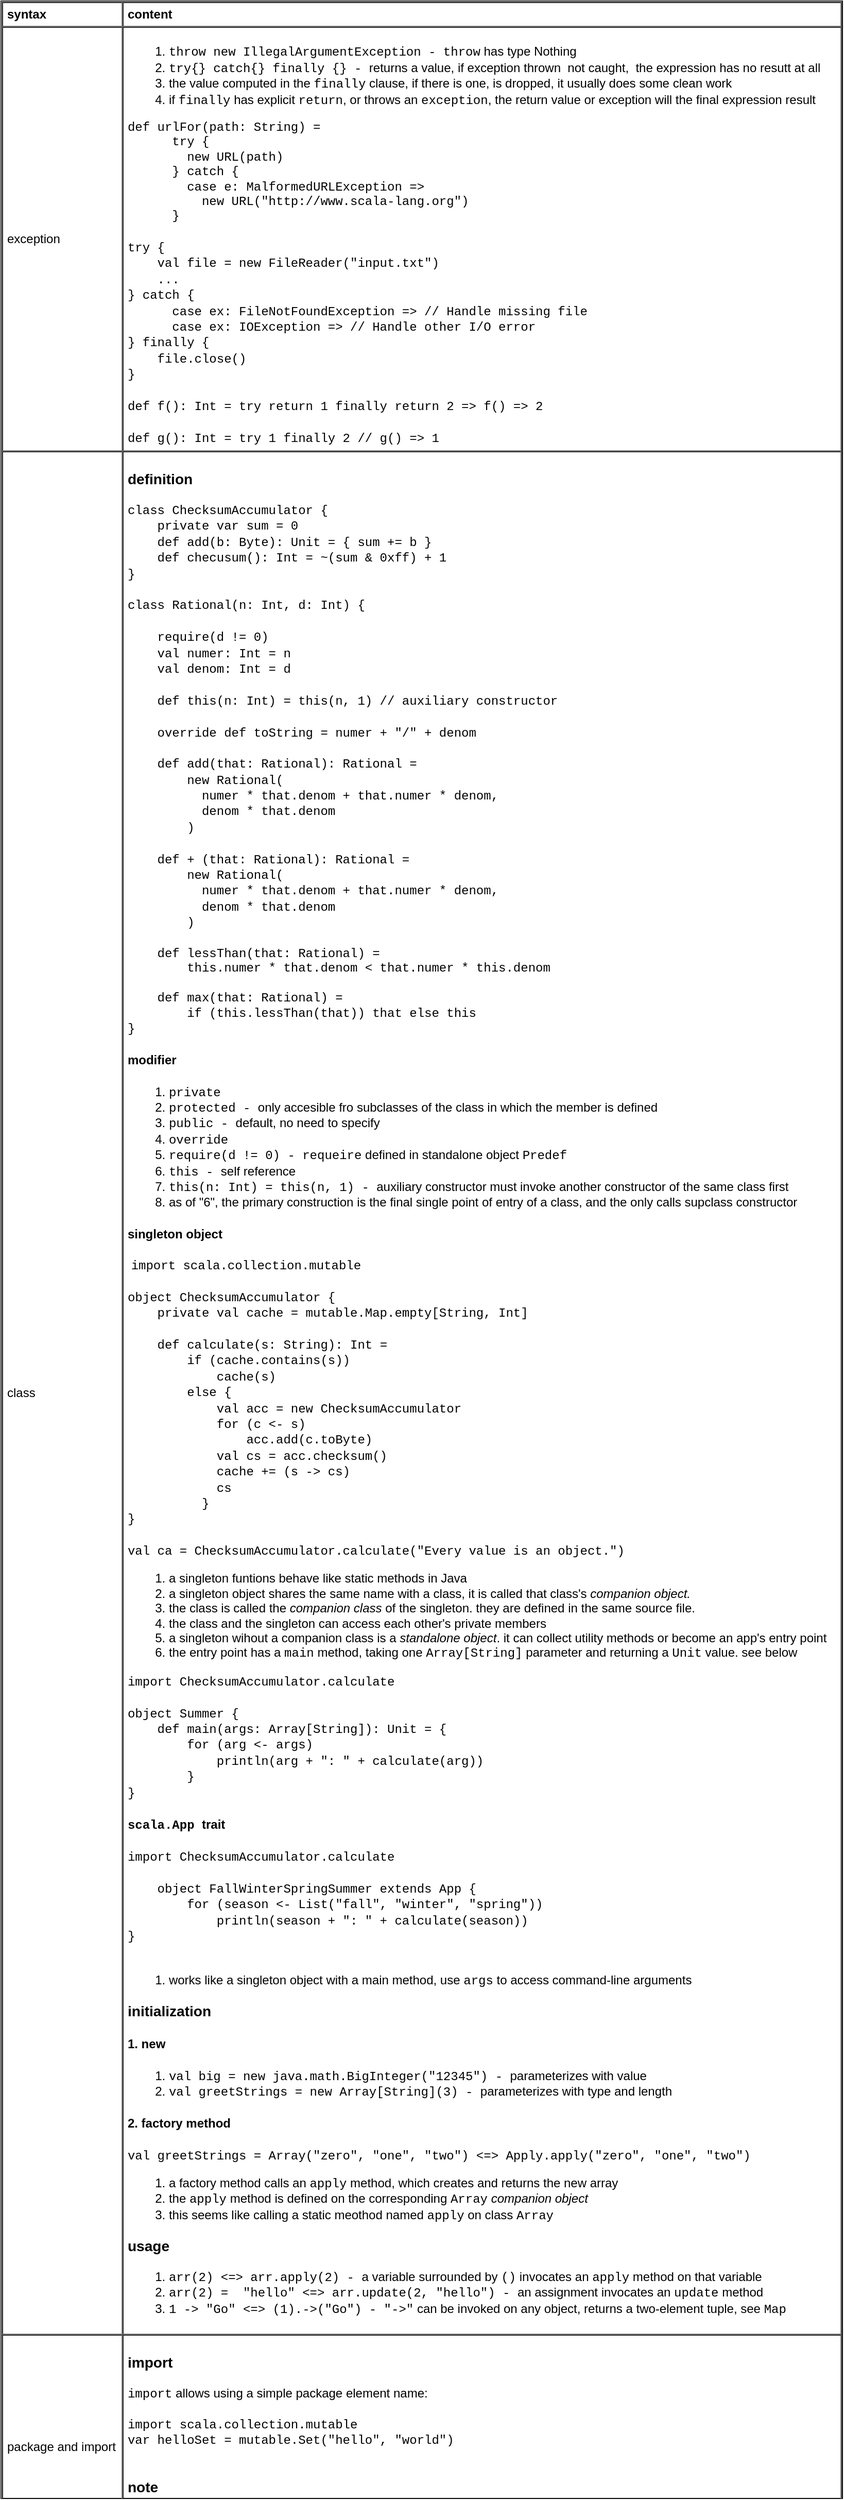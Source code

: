 <mxfile version="13.1.3" pages="2">
    <diagram id="VkuhRVuNWo4Isk1fSskC" name="syntax">
        <mxGraphModel dx="822" dy="480" grid="0" gridSize="10" guides="1" tooltips="1" connect="1" arrows="1" fold="1" page="1" pageScale="1" pageWidth="827" pageHeight="1169" math="0" shadow="0">
            <root>
                <mxCell id="qb4r55SKsurtdfBrbbfe-0"/>
                <mxCell id="qb4r55SKsurtdfBrbbfe-1" parent="qb4r55SKsurtdfBrbbfe-0"/>
                <mxCell id="HpB7mABzfCAcBU-wO4bE-0" value="&lt;table cellpadding=&quot;4&quot; cellspacing=&quot;0&quot; border=&quot;1&quot; style=&quot;font-size: 1em ; width: 100% ; height: 100%&quot;&gt;&lt;tbody&gt;&lt;tr&gt;&lt;th&gt;syntax&lt;/th&gt;&lt;th&gt;content&lt;/th&gt;&lt;/tr&gt;&lt;tr&gt;&lt;td&gt;exception&lt;/td&gt;&lt;td&gt;&lt;ol&gt;&lt;li&gt;&lt;font face=&quot;Courier New&quot;&gt;throw new&amp;nbsp;IllegalArgumentException - throw&lt;/font&gt; has type Nothing&lt;/li&gt;&lt;li&gt;&lt;font face=&quot;Courier New&quot;&gt;try{} catch{} finally {} - &lt;/font&gt;returns a value, if exception thrown&amp;nbsp; not caught,&amp;nbsp; the expression has no resutt at all&lt;/li&gt;&lt;li&gt;the value computed in the &lt;font face=&quot;Courier New&quot;&gt;finally&lt;/font&gt; clause, if there is one, is dropped, it usually does some clean work&lt;/li&gt;&lt;li&gt;if &lt;font face=&quot;Courier New&quot;&gt;finally&lt;/font&gt; has explicit &lt;font face=&quot;Courier New&quot;&gt;return&lt;/font&gt;, or throws an &lt;font face=&quot;Courier New&quot;&gt;exception&lt;/font&gt;, the return value or exception will the final expression result&lt;/li&gt;&lt;/ol&gt;&lt;div&gt;&lt;div&gt;&lt;font face=&quot;Courier New&quot;&gt;&lt;div&gt;def urlFor(path: String) =&lt;/div&gt;&lt;div&gt;&amp;nbsp; &amp;nbsp; &amp;nbsp; try {&lt;/div&gt;&lt;div&gt;&amp;nbsp; &amp;nbsp; &amp;nbsp; &amp;nbsp; new URL(path)&lt;/div&gt;&lt;div&gt;&amp;nbsp; &amp;nbsp; &amp;nbsp; } catch {&lt;/div&gt;&lt;div&gt;&amp;nbsp; &amp;nbsp; &amp;nbsp; &amp;nbsp; case e: MalformedURLException =&amp;gt;&lt;/div&gt;&lt;div&gt;&amp;nbsp; &amp;nbsp; &amp;nbsp; &amp;nbsp; &amp;nbsp; new URL(&quot;http://www.scala-lang.org&quot;)&lt;/div&gt;&lt;div&gt;&amp;nbsp; &amp;nbsp; &amp;nbsp; }&lt;/div&gt;&lt;/font&gt;&lt;/div&gt;&lt;div&gt;&lt;font face=&quot;Courier New&quot;&gt;&lt;br&gt;&lt;/font&gt;&lt;/div&gt;&lt;div&gt;&lt;font face=&quot;Courier New&quot;&gt;try {&lt;/font&gt;&lt;/div&gt;&lt;div&gt;&lt;font face=&quot;Courier New&quot;&gt;&amp;nbsp; &amp;nbsp; val file = new FileReader(&quot;input.txt&quot;)&lt;/font&gt;&lt;/div&gt;&lt;div&gt;&lt;font face=&quot;Courier New&quot;&gt;&amp;nbsp; &amp;nbsp; ...&lt;/font&gt;&lt;/div&gt;&lt;div&gt;&lt;span style=&quot;font-family: &amp;#34;courier new&amp;#34; ; font-size: 1em&quot;&gt;} catch {&lt;/span&gt;&lt;br&gt;&lt;/div&gt;&lt;div&gt;&lt;font face=&quot;Courier New&quot;&gt;&amp;nbsp; &amp;nbsp; &amp;nbsp; case ex: FileNotFoundException =&amp;gt; // Handle missing file&lt;/font&gt;&lt;/div&gt;&lt;div&gt;&lt;font face=&quot;Courier New&quot;&gt;&amp;nbsp; &amp;nbsp; &amp;nbsp; case ex: IOException =&amp;gt; // Handle other I/O error&lt;/font&gt;&lt;/div&gt;&lt;div&gt;&lt;font face=&quot;Courier New&quot;&gt;} finally {&lt;/font&gt;&lt;/div&gt;&lt;/div&gt;&lt;div&gt;&lt;font face=&quot;Courier New&quot;&gt;&amp;nbsp; &amp;nbsp; file.close()&lt;br&gt;&lt;/font&gt;&lt;/div&gt;&lt;div&gt;&lt;font face=&quot;Courier New&quot;&gt;}&lt;/font&gt;&lt;/div&gt;&lt;div&gt;&lt;font face=&quot;Courier New&quot;&gt;&lt;br&gt;&lt;/font&gt;&lt;/div&gt;&lt;div&gt;&lt;font face=&quot;Courier New&quot;&gt;def f(): Int = try return 1 finally return 2 =&amp;gt; f() =&amp;gt; 2&lt;br&gt;&lt;/font&gt;&lt;/div&gt;&lt;div&gt;&lt;font face=&quot;Courier New&quot;&gt;&lt;br&gt;&lt;/font&gt;&lt;/div&gt;&lt;div&gt;&lt;font face=&quot;Courier New&quot;&gt;def g(): Int = try 1 finally 2 // g() =&amp;gt; 1&lt;br&gt;&lt;/font&gt;&lt;/div&gt;&lt;/td&gt;&lt;/tr&gt;&lt;tr&gt;&lt;td&gt;class&lt;/td&gt;&lt;td&gt;&lt;h3&gt;definition&lt;/h3&gt;&lt;div&gt;&lt;font face=&quot;Courier New&quot;&gt;class ChecksumAccumulator {&lt;/font&gt;&lt;/div&gt;&lt;div&gt;&lt;font face=&quot;Courier New&quot;&gt;&amp;nbsp; &amp;nbsp; private var sum = 0&lt;/font&gt;&lt;/div&gt;&lt;div&gt;&lt;font face=&quot;Courier New&quot;&gt;&amp;nbsp; &amp;nbsp; def add(b: Byte): Unit = {&amp;nbsp;&lt;span style=&quot;font-size: 1em&quot;&gt;sum += b }&lt;/span&gt;&lt;/font&gt;&lt;/div&gt;&lt;div&gt;&lt;font face=&quot;Courier New&quot;&gt;&amp;nbsp; &amp;nbsp; def checusum(): Int =&lt;/font&gt;&lt;span style=&quot;font-family: &amp;#34;courier new&amp;#34; ; font-size: 1em&quot;&gt;&amp;nbsp;~(sum &amp;amp; 0xff) + 1&lt;/span&gt;&lt;/div&gt;&lt;div&gt;&lt;span style=&quot;font-family: &amp;#34;courier new&amp;#34; ; font-size: 1em&quot;&gt;}&lt;/span&gt;&lt;br&gt;&lt;/div&gt;&lt;div&gt;&lt;span style=&quot;font-family: &amp;#34;courier new&amp;#34; ; font-size: 1em&quot;&gt;&lt;br&gt;&lt;/span&gt;&lt;/div&gt;&lt;div&gt;&lt;div&gt;&lt;font face=&quot;courier new&quot;&gt;class Rational(n: Int, d: Int) {&lt;/font&gt;&lt;/div&gt;&lt;div&gt;&lt;font face=&quot;courier new&quot;&gt;&amp;nbsp;&amp;nbsp;&lt;/font&gt;&lt;/div&gt;&lt;div&gt;&lt;font face=&quot;courier new&quot;&gt;&amp;nbsp; &amp;nbsp; require(d != 0)&lt;/font&gt;&lt;/div&gt;&lt;div&gt;&lt;span style=&quot;font-family: &amp;#34;courier new&amp;#34; ; font-size: 1em&quot;&gt;&amp;nbsp; &amp;nbsp; val numer: Int = n&lt;/span&gt;&lt;br&gt;&lt;/div&gt;&lt;div&gt;&lt;font face=&quot;courier new&quot;&gt;&amp;nbsp; &amp;nbsp; val denom: Int = d&lt;/font&gt;&lt;/div&gt;&lt;div&gt;&lt;font face=&quot;courier new&quot;&gt;&amp;nbsp;&amp;nbsp;&lt;/font&gt;&lt;/div&gt;&lt;div&gt;&lt;font face=&quot;courier new&quot;&gt;&amp;nbsp; &amp;nbsp; def this(n: Int) = this(n, 1) // auxiliary constructor&lt;/font&gt;&lt;/div&gt;&lt;div&gt;&lt;font face=&quot;courier new&quot;&gt;&amp;nbsp; &amp;nbsp;&amp;nbsp;&lt;/font&gt;&lt;/div&gt;&lt;div&gt;&lt;span style=&quot;font-family: &amp;#34;courier new&amp;#34; ; font-size: 1em&quot;&gt;&amp;nbsp; &amp;nbsp; override def toString = numer + &quot;/&quot; + denom&lt;/span&gt;&lt;/div&gt;&lt;div&gt;&lt;font face=&quot;courier new&quot;&gt;&amp;nbsp;&amp;nbsp;&lt;/font&gt;&lt;/div&gt;&lt;div&gt;&lt;font face=&quot;courier new&quot;&gt;&amp;nbsp; &amp;nbsp; def add(that: Rational): Rational =&lt;/font&gt;&lt;/div&gt;&lt;div&gt;&lt;font face=&quot;courier new&quot;&gt;&amp;nbsp; &amp;nbsp; &amp;nbsp; &amp;nbsp; new Rational(&lt;/font&gt;&lt;/div&gt;&lt;div&gt;&lt;font face=&quot;courier new&quot;&gt;&amp;nbsp; &amp;nbsp; &amp;nbsp; &amp;nbsp; &amp;nbsp; numer * that.denom + that.numer * denom,&lt;/font&gt;&lt;/div&gt;&lt;div&gt;&lt;font face=&quot;courier new&quot;&gt;&amp;nbsp; &amp;nbsp; &amp;nbsp; &amp;nbsp; &amp;nbsp; denom * that.denom&lt;/font&gt;&lt;/div&gt;&lt;div&gt;&lt;font face=&quot;courier new&quot;&gt;&amp;nbsp; &amp;nbsp; &amp;nbsp; &amp;nbsp; )&lt;/font&gt;&lt;/div&gt;&lt;div&gt;&lt;font face=&quot;courier new&quot;&gt;&lt;br&gt;&lt;/font&gt;&lt;/div&gt;&lt;div&gt;&lt;font face=&quot;courier new&quot;&gt;&amp;nbsp; &amp;nbsp; def + (that: Rational): Rational =&lt;/font&gt;&lt;/div&gt;&lt;div&gt;&lt;font face=&quot;courier new&quot;&gt;&amp;nbsp; &amp;nbsp; &amp;nbsp; &amp;nbsp; new Rational(&lt;/font&gt;&lt;/div&gt;&lt;div&gt;&lt;font face=&quot;courier new&quot;&gt;&amp;nbsp; &amp;nbsp; &amp;nbsp; &amp;nbsp; &amp;nbsp; numer * that.denom + that.numer * denom,&lt;/font&gt;&lt;/div&gt;&lt;div&gt;&lt;font face=&quot;courier new&quot;&gt;&amp;nbsp; &amp;nbsp; &amp;nbsp; &amp;nbsp; &amp;nbsp; denom * that.denom&lt;/font&gt;&lt;/div&gt;&lt;div&gt;&lt;font face=&quot;courier new&quot;&gt;&amp;nbsp; &amp;nbsp; &amp;nbsp; &amp;nbsp; )&lt;/font&gt;&lt;/div&gt;&lt;div&gt;&lt;font face=&quot;courier new&quot;&gt;&lt;br&gt;&lt;/font&gt;&lt;/div&gt;&lt;div&gt;&lt;font face=&quot;courier new&quot;&gt;&lt;div&gt;&amp;nbsp; &amp;nbsp; def lessThan(that: Rational) =&amp;nbsp;&lt;/div&gt;&lt;div&gt;&amp;nbsp; &amp;nbsp; &amp;nbsp; &amp;nbsp; this.numer * that.denom &amp;lt; that.numer * this.denom&lt;/div&gt;&lt;div&gt;&lt;br&gt;&lt;/div&gt;&lt;/font&gt;&lt;/div&gt;&lt;div&gt;&lt;font face=&quot;courier new&quot;&gt;&lt;div&gt;&amp;nbsp; &amp;nbsp; def max(that: Rational) =&amp;nbsp;&lt;/div&gt;&lt;div&gt;&amp;nbsp; &amp;nbsp; &amp;nbsp; &amp;nbsp; if (this.lessThan(that)) that else this&lt;/div&gt;&lt;/font&gt;&lt;/div&gt;&lt;div&gt;&lt;font face=&quot;courier new&quot;&gt;}&lt;/font&gt;&lt;/div&gt;&lt;/div&gt;&lt;h4&gt;modifier&lt;/h4&gt;&lt;div&gt;&lt;ol&gt;&lt;li&gt;&lt;font face=&quot;Courier New&quot;&gt;private&lt;/font&gt;&lt;/li&gt;&lt;li&gt;&lt;font face=&quot;Courier New&quot;&gt;protected - &lt;/font&gt;only accesible fro subclasses of the class in which the member is defined&lt;/li&gt;&lt;li&gt;&lt;font face=&quot;Courier New&quot;&gt;public - &lt;/font&gt;default, no need to specify&lt;/li&gt;&lt;li&gt;&lt;font face=&quot;Courier New&quot;&gt;override&lt;/font&gt;&lt;/li&gt;&lt;li&gt;&lt;font face=&quot;Courier New&quot;&gt;require(d != 0) - requeire&lt;/font&gt; defined in standalone object &lt;font face=&quot;Courier New&quot;&gt;Predef&lt;/font&gt;&lt;/li&gt;&lt;li&gt;&lt;font face=&quot;Courier New&quot;&gt;this - &lt;/font&gt;self reference&lt;/li&gt;&lt;li&gt;&lt;font face=&quot;Courier New&quot;&gt;this(n: Int) = this(n, 1) - &lt;/font&gt;auxiliary constructor must invoke another constructor of the same class first&lt;/li&gt;&lt;li&gt;as of &quot;6&quot;, the primary construction is the final single point of entry of a class, and the only calls supclass constructor&lt;/li&gt;&lt;/ol&gt;&lt;h4&gt;singleton object&lt;/h4&gt;&lt;/div&gt;&lt;div&gt;&lt;div&gt;&lt;div&gt;&amp;nbsp;&lt;font face=&quot;Courier New&quot;&gt;import scala.collection.mutable&lt;/font&gt;&lt;/div&gt;&lt;div&gt;&lt;font face=&quot;Courier New&quot;&gt;&amp;nbsp;&amp;nbsp;&lt;/font&gt;&lt;/div&gt;&lt;div&gt;&lt;font face=&quot;Courier New&quot;&gt;object ChecksumAccumulator {&lt;/font&gt;&lt;/div&gt;&lt;div&gt;&lt;span style=&quot;font-family: &amp;#34;courier new&amp;#34; ; font-size: 1em&quot;&gt;&amp;nbsp; &amp;nbsp; private val cache = mutable.Map.empty[String, Int]&lt;/span&gt;&lt;/div&gt;&lt;div&gt;&lt;span style=&quot;font-family: &amp;#34;courier new&amp;#34; ; font-size: 1em&quot;&gt;&lt;br&gt;&lt;/span&gt;&lt;/div&gt;&lt;div&gt;&lt;font face=&quot;Courier New&quot;&gt;&amp;nbsp; &amp;nbsp;&amp;nbsp;&lt;/font&gt;&lt;span style=&quot;font-family: &amp;#34;courier new&amp;#34; ; font-size: 1em&quot;&gt;def calculate(s: String): Int =&amp;nbsp;&lt;/span&gt;&lt;/div&gt;&lt;div&gt;&lt;font face=&quot;Courier New&quot;&gt;&amp;nbsp; &amp;nbsp; &amp;nbsp; &amp;nbsp; if (cache.contains(s))&lt;/font&gt;&lt;/div&gt;&lt;div&gt;&lt;font face=&quot;Courier New&quot;&gt;&amp;nbsp; &amp;nbsp; &amp;nbsp; &amp;nbsp; &amp;nbsp; &amp;nbsp; cache(s)&lt;/font&gt;&lt;/div&gt;&lt;div&gt;&lt;font face=&quot;Courier New&quot;&gt;&amp;nbsp; &amp;nbsp; &amp;nbsp; &amp;nbsp; else {&lt;/font&gt;&lt;/div&gt;&lt;div&gt;&lt;font face=&quot;Courier New&quot;&gt;&amp;nbsp; &amp;nbsp; &amp;nbsp; &amp;nbsp; &amp;nbsp; &amp;nbsp; val acc = new ChecksumAccumulator&lt;/font&gt;&lt;/div&gt;&lt;div&gt;&lt;font face=&quot;Courier New&quot;&gt;&amp;nbsp; &amp;nbsp; &amp;nbsp; &amp;nbsp; &amp;nbsp; &amp;nbsp; for (c &amp;lt;- s)&lt;/font&gt;&lt;/div&gt;&lt;div&gt;&lt;font face=&quot;Courier New&quot;&gt;&amp;nbsp; &amp;nbsp; &amp;nbsp; &amp;nbsp; &amp;nbsp; &amp;nbsp; &amp;nbsp; &amp;nbsp; acc.add(c.toByte)&lt;/font&gt;&lt;/div&gt;&lt;div&gt;&lt;font face=&quot;Courier New&quot;&gt;&amp;nbsp; &amp;nbsp; &amp;nbsp; &amp;nbsp; &amp;nbsp; &amp;nbsp; val cs = acc.checksum()&lt;/font&gt;&lt;/div&gt;&lt;div&gt;&lt;font face=&quot;Courier New&quot;&gt;&amp;nbsp; &amp;nbsp; &amp;nbsp; &amp;nbsp; &amp;nbsp; &amp;nbsp; cache += (s -&amp;gt; cs)&lt;/font&gt;&lt;/div&gt;&lt;div&gt;&lt;font face=&quot;Courier New&quot;&gt;&amp;nbsp; &amp;nbsp; &amp;nbsp; &amp;nbsp; &amp;nbsp; &amp;nbsp; cs&lt;/font&gt;&lt;/div&gt;&lt;div&gt;&lt;font face=&quot;Courier New&quot;&gt;&amp;nbsp; &amp;nbsp; &amp;nbsp; &amp;nbsp; &amp;nbsp; }&lt;/font&gt;&lt;/div&gt;&lt;div&gt;&lt;font face=&quot;Courier New&quot;&gt;}&lt;/font&gt;&lt;/div&gt;&lt;/div&gt;&lt;div&gt;&lt;font face=&quot;Courier New&quot;&gt;&lt;br&gt;&lt;/font&gt;&lt;/div&gt;&lt;div&gt;&lt;font face=&quot;Courier New&quot;&gt;val ca =&amp;nbsp;&lt;/font&gt;&lt;span&gt;&lt;font face=&quot;Courier New&quot;&gt;ChecksumAccumulator.calculate(&quot;Every value is an object.&quot;)&lt;/font&gt;&lt;/span&gt;&lt;/div&gt;&lt;ol&gt;&lt;li&gt;a singleton funtions behave like static methods in Java&lt;/li&gt;&lt;li&gt;a singleton object shares the same name with a class, it is called that class's &lt;i&gt;companion object.&amp;nbsp;&lt;/i&gt;&lt;/li&gt;&lt;li&gt;the class is called the &lt;i style=&quot;font-size: 1em&quot;&gt;companion class&lt;/i&gt;&lt;span style=&quot;font-size: 1em&quot;&gt; of the singleton. they are defined&lt;/span&gt;&amp;nbsp;in the same source file.&lt;/li&gt;&lt;li&gt;&lt;span style=&quot;font-size: 1em&quot;&gt;the class and the singleton can&amp;nbsp;&lt;/span&gt;access each other's private members&lt;/li&gt;&lt;li&gt;a singleton wihout a companion class is a &lt;i&gt;standalone object&lt;/i&gt;. it can&lt;i&gt;&amp;nbsp;&lt;/i&gt;collect utility methods or become an app's entry point&lt;/li&gt;&lt;li&gt;the entry point has a &lt;font face=&quot;Courier New&quot;&gt;main&lt;/font&gt; method, taking one &lt;font face=&quot;Courier New&quot;&gt;Array[String]&lt;/font&gt; parameter and returning a &lt;font face=&quot;Courier New&quot;&gt;Unit&lt;/font&gt; value. see below&lt;/li&gt;&lt;/ol&gt;&lt;div&gt;&lt;div&gt;&lt;font face=&quot;Courier New&quot;&gt;import ChecksumAccumulator.calculate&lt;/font&gt;&lt;/div&gt;&lt;div&gt;&lt;font face=&quot;Courier New&quot;&gt;&amp;nbsp;&amp;nbsp;&lt;/font&gt;&lt;/div&gt;&lt;div&gt;&lt;font face=&quot;Courier New&quot;&gt;object Summer {&lt;/font&gt;&lt;/div&gt;&lt;div&gt;&lt;font face=&quot;Courier New&quot;&gt;&amp;nbsp; &amp;nbsp; def main(args: Array[String]): Unit = {&lt;/font&gt;&lt;/div&gt;&lt;div&gt;&lt;font face=&quot;Courier New&quot;&gt;&amp;nbsp; &amp;nbsp; &amp;nbsp; &amp;nbsp; for (arg &amp;lt;- args)&lt;/font&gt;&lt;/div&gt;&lt;div&gt;&lt;font face=&quot;Courier New&quot;&gt;&amp;nbsp; &amp;nbsp; &amp;nbsp; &amp;nbsp; &amp;nbsp; &amp;nbsp; println(arg + &quot;: &quot; + calculate(arg))&lt;/font&gt;&lt;/div&gt;&lt;div&gt;&lt;font face=&quot;Courier New&quot;&gt;&amp;nbsp; &amp;nbsp; &amp;nbsp; &amp;nbsp; }&lt;/font&gt;&lt;/div&gt;&lt;div&gt;&lt;font face=&quot;Courier New&quot;&gt;}&lt;/font&gt;&lt;/div&gt;&lt;/div&gt;&lt;/div&gt;&lt;h4&gt;&lt;font face=&quot;Courier New&quot;&gt;scala.App &lt;/font&gt;trait&lt;/h4&gt;&lt;div&gt;&lt;div&gt;&lt;font face=&quot;Courier New&quot;&gt;import ChecksumAccumulator.calculate&lt;/font&gt;&lt;/div&gt;&lt;div&gt;&lt;font face=&quot;Courier New&quot;&gt;&amp;nbsp;&amp;nbsp;&lt;/font&gt;&lt;/div&gt;&lt;div&gt;&lt;font face=&quot;Courier New&quot;&gt;&amp;nbsp; &amp;nbsp; object FallWinterSpringSummer extends App {&lt;/font&gt;&lt;/div&gt;&lt;div&gt;&lt;span style=&quot;font-family: &amp;#34;courier new&amp;#34; ; font-size: 1em&quot;&gt;&amp;nbsp; &amp;nbsp; &amp;nbsp; &amp;nbsp; for (season &amp;lt;- List(&quot;fall&quot;, &quot;winter&quot;, &quot;spring&quot;))&lt;/span&gt;&lt;br&gt;&lt;/div&gt;&lt;div&gt;&lt;font face=&quot;Courier New&quot;&gt;&amp;nbsp; &amp;nbsp; &amp;nbsp; &amp;nbsp; &amp;nbsp; &amp;nbsp; println(season + &quot;: &quot; + calculate(season))&lt;/font&gt;&lt;/div&gt;&lt;div&gt;&lt;font face=&quot;Courier New&quot;&gt;}&lt;/font&gt;&lt;/div&gt;&lt;/div&gt;&lt;div&gt;&lt;font face=&quot;Courier New&quot;&gt;&lt;br&gt;&lt;/font&gt;&lt;/div&gt;&lt;div&gt;&lt;ol&gt;&lt;li&gt;works like a singleton object with a main method, use &lt;font face=&quot;Courier New&quot;&gt;args&lt;/font&gt; to access command-line arguments&lt;/li&gt;&lt;/ol&gt;&lt;/div&gt;&lt;h3&gt;initialization&lt;/h3&gt;&lt;h4&gt;1. new&lt;/h4&gt;&lt;div&gt;&lt;ol&gt;&lt;li&gt;&lt;font face=&quot;Courier New&quot;&gt;val big = new java.math.BigInteger(&quot;12345&quot;) - &lt;/font&gt;parameterizes with value&lt;/li&gt;&lt;li&gt;&lt;font face=&quot;Courier New&quot;&gt;val greetStrings = new Array[String](3) -&amp;nbsp;&lt;/font&gt;parameterizes&amp;nbsp;with type and length&lt;/li&gt;&lt;/ol&gt;&lt;h4&gt;2. factory method&lt;/h4&gt;&lt;div&gt;&lt;font face=&quot;Courier New&quot;&gt;val greetStrings = Array(&quot;zero&quot;, &quot;one&quot;, &quot;two&quot;) &amp;lt;=&amp;gt; Apply.apply(&quot;zero&quot;, &quot;one&quot;, &quot;two&quot;)&lt;/font&gt;&lt;/div&gt;&lt;div&gt;&lt;ol&gt;&lt;li&gt;a factory method calls an &lt;font face=&quot;Courier New&quot;&gt;apply&lt;/font&gt; method, which creates and returns the new array&lt;/li&gt;&lt;li&gt;the &lt;font face=&quot;Courier New&quot;&gt;apply&lt;/font&gt; method is defined on the corresponding &lt;font face=&quot;Courier New&quot;&gt;Array&lt;/font&gt; &lt;i&gt;companion object&lt;/i&gt;&lt;/li&gt;&lt;li&gt;this seems like calling a static meothod named &lt;font face=&quot;Courier New&quot;&gt;apply&lt;/font&gt; on class &lt;font face=&quot;Courier New&quot;&gt;Array&lt;/font&gt;&lt;/li&gt;&lt;/ol&gt;&lt;/div&gt;&lt;div&gt;&lt;h3&gt;usage&lt;/h3&gt;&lt;div&gt;&lt;ol&gt;&lt;li&gt;&lt;font face=&quot;Courier New&quot; style=&quot;font-size: 1em&quot;&gt;arr(2) &amp;lt;=&amp;gt; arr.apply(2) - &lt;/font&gt;&lt;span style=&quot;font-size: 1em&quot;&gt;a variable surrounded by &lt;/span&gt;&lt;font face=&quot;Courier New&quot; style=&quot;font-size: 1em&quot;&gt;()&lt;/font&gt;&lt;span style=&quot;font-size: 1em&quot;&gt; invocates an &lt;/span&gt;&lt;font face=&quot;Courier New&quot; style=&quot;font-size: 1em&quot;&gt;apply&lt;/font&gt;&lt;span style=&quot;font-size: 1em&quot;&gt; method on&amp;nbsp;that variable&lt;/span&gt;&lt;br&gt;&lt;/li&gt;&lt;li&gt;&lt;font face=&quot;Courier New&quot;&gt;arr(2) =&amp;nbsp; &quot;hello&quot; &amp;lt;=&amp;gt; arr.update(2, &quot;hello&quot;) -&amp;nbsp;&lt;/font&gt;an assignment invocates an &lt;font face=&quot;Courier New&quot;&gt;update&lt;/font&gt; method&lt;/li&gt;&lt;li&gt;&lt;font face=&quot;Courier New&quot;&gt;1 -&amp;gt; &quot;Go&quot; &amp;lt;=&amp;gt; (1).-&amp;gt;(&quot;Go&quot;) - &quot;-&amp;gt;&quot;&lt;/font&gt; can be invoked on any object, returns a two-element tuple, see &lt;font face=&quot;Courier New&quot;&gt;Map&lt;/font&gt;&lt;/li&gt;&lt;/ol&gt;&lt;/div&gt;&lt;/div&gt;&lt;/div&gt;&lt;/td&gt;&lt;/tr&gt;&lt;tr&gt;&lt;td&gt;package and import&lt;/td&gt;&lt;td&gt;&lt;h3&gt;import&lt;/h3&gt;&lt;div&gt;&lt;font face=&quot;Courier New&quot;&gt;import&lt;/font&gt; allows using a simple package element name:&lt;/div&gt;&lt;div&gt;&lt;br&gt;&lt;/div&gt;&lt;div&gt;&lt;font face=&quot;Courier New&quot;&gt;import scala.collection.mutable&lt;/font&gt;&lt;/div&gt;&lt;div&gt;&lt;font face=&quot;Courier New&quot;&gt;var helloSet = mutable.Set(&quot;hello&quot;, &quot;world&quot;)&lt;/font&gt;&lt;/div&gt;&lt;div&gt;&lt;font face=&quot;Courier New&quot;&gt;&lt;br&gt;&lt;/font&gt;&lt;/div&gt;&lt;h3&gt;note&lt;/h3&gt;&lt;div&gt;&lt;ol&gt;&lt;li&gt;&lt;span style=&quot;font-size: 1em&quot;&gt;scala implicitly imports packages&amp;nbsp;&lt;/span&gt;&lt;font face=&quot;Courier New&quot; style=&quot;font-size: 1em&quot;&gt;java.lang&lt;/font&gt;&lt;span style=&quot;font-size: 1em&quot;&gt;,&amp;nbsp;&lt;/span&gt;&lt;font face=&quot;Courier New&quot; style=&quot;font-size: 1em&quot;&gt;scala &lt;/font&gt;&lt;span style=&quot;font-size: 1em&quot;&gt;and the members a singleton object named &lt;/span&gt;&lt;font face=&quot;Courier New&quot; style=&quot;font-size: 1em&quot;&gt;Predef&lt;/font&gt;&lt;span style=&quot;font-size: 1em&quot;&gt; in &lt;/span&gt;&lt;font face=&quot;Courier New&quot; style=&quot;font-size: 1em&quot;&gt;scala&lt;/font&gt;&lt;br&gt;&lt;/li&gt;&lt;li&gt;&lt;font face=&quot;Courier New&quot;&gt;println&lt;/font&gt; invokes &lt;font face=&quot;Courier New&quot;&gt;Predef.println&lt;/font&gt;, which invokes &lt;font face=&quot;Courier New&quot;&gt;Console.println&lt;/font&gt;, &lt;font face=&quot;Courier New&quot;&gt;assert&lt;/font&gt; invokes &lt;font face=&quot;Courier New&quot;&gt;Predef.assert&lt;/font&gt;&lt;/li&gt;&lt;/ol&gt;&lt;/div&gt;&lt;/td&gt;&lt;/tr&gt;&lt;/tbody&gt;&lt;/table&gt; " style="verticalAlign=top;align=left;overflow=fill;fontSize=12;fontFamily=Helvetica;html=1;fillColor=none;" parent="qb4r55SKsurtdfBrbbfe-1" vertex="1">
                    <mxGeometry x="7" y="70" width="817" height="2424" as="geometry"/>
                </mxCell>
            </root>
        </mxGraphModel>
    </diagram>
    <diagram id="bgcSUaLAC-1q4cRJDx9f" name="data structure">
        <mxGraphModel dx="822" dy="480" grid="0" gridSize="10" guides="1" tooltips="1" connect="1" arrows="1" fold="1" page="1" pageScale="1" pageWidth="827" pageHeight="1169" math="0" shadow="0">
            <root>
                <mxCell id="0Rvd_On3wIhwAxiwULAO-0"/>
                <mxCell id="0Rvd_On3wIhwAxiwULAO-1" parent="0Rvd_On3wIhwAxiwULAO-0"/>
                <mxCell id="K1b5NLYzb6JKZ1TuWBmp-0" value="&lt;table cellpadding=&quot;4&quot; cellspacing=&quot;0&quot; border=&quot;1&quot; style=&quot;font-size: 1em ; width: 100% ; height: 100%&quot;&gt;&lt;tbody&gt;&lt;tr&gt;&lt;th&gt;data structure&lt;/th&gt;&lt;th&gt;content&lt;/th&gt;&lt;/tr&gt;&lt;tr&gt;&lt;td&gt;primitive&lt;/td&gt;&lt;td&gt;&lt;ol&gt;&lt;li&gt;&lt;font face=&quot;Courier New&quot;&gt;Byte&lt;/font&gt;&lt;/li&gt;&lt;li&gt;&lt;font face=&quot;Courier New&quot;&gt;short&lt;/font&gt;&lt;/li&gt;&lt;li&gt;&lt;font face=&quot;Courier New&quot;&gt;Int&lt;/font&gt;&lt;/li&gt;&lt;li&gt;&lt;font face=&quot;Courier New&quot;&gt;Long&lt;/font&gt;&lt;/li&gt;&lt;li&gt;&lt;font face=&quot;Courier New&quot;&gt;Float&lt;/font&gt;&lt;/li&gt;&lt;li&gt;&lt;font face=&quot;Courier New&quot;&gt;Double&lt;/font&gt;&lt;/li&gt;&lt;li&gt;&lt;font face=&quot;Courier New&quot;&gt;Char&lt;/font&gt;&lt;/li&gt;&lt;li&gt;&lt;span style=&quot;font-family: &amp;#34;courier new&amp;#34; ; font-size: 1em&quot;&gt;Boolean&lt;/span&gt;&lt;/li&gt;&lt;/ol&gt;&lt;/td&gt;&lt;/tr&gt;&lt;tr&gt;&lt;td&gt;scala&lt;/td&gt;&lt;td&gt;&lt;ol&gt;&lt;li&gt;&lt;font face=&quot;Courier New&quot;&gt;Unit&lt;/font&gt;&lt;/li&gt;&lt;li&gt;&lt;font face=&quot;Courier New&quot;&gt;Option[T]&lt;/font&gt;&lt;/li&gt;&lt;/ol&gt;&lt;/td&gt;&lt;/tr&gt;&lt;tr&gt;&lt;td&gt;immutable&lt;/td&gt;&lt;td&gt;&lt;div&gt;&lt;font face=&quot;Courier New&quot;&gt;&lt;br&gt;&lt;/font&gt;&lt;/div&gt;&lt;ol&gt;&lt;li&gt;&lt;font face=&quot;Courier New&quot;&gt;java.lang.String&lt;/font&gt;&lt;/li&gt;&lt;li&gt;&lt;font face=&quot;Courier New&quot;&gt;[scala.]List(1, 2, 3)&lt;/font&gt;&lt;/li&gt;&lt;li&gt;&lt;font face=&quot;Courier New&quot;&gt;tuple: (99, &quot;buff&quot;) - &lt;/font&gt;can&amp;nbsp;contain fixed-length and different types of elements, length up to 22 &lt;font face=&quot;Courier New&quot;&gt;Tuple22&lt;/font&gt;&lt;/li&gt;&lt;li&gt;&lt;font face=&quot;Courier New&quot;&gt;[scala.collection.immutable.]Set[, HashSet](&quot;Abuout&quot;, &quot;Before&quot;)&lt;/font&gt;&lt;/li&gt;&lt;li&gt;&lt;span style=&quot;font-family: &amp;#34;courier new&amp;#34; ; font-size: 1em&quot;&gt;[scala.collection.immutable.]Map[, HashaMap](&quot;A&quot; -&amp;gt; &quot;Abuout&quot;, &quot;B&quot; -&amp;gt; &quot;Before&quot;)&lt;/span&gt;&lt;/li&gt;&lt;li&gt;&lt;font face=&quot;Courier New&quot;&gt;[scala.collection.immutable.]Range&lt;/font&gt;&lt;/li&gt;&lt;/ol&gt;&lt;/td&gt;&lt;/tr&gt;&lt;tr&gt;&lt;td&gt;mutable&lt;/td&gt;&lt;td&gt;&lt;ol&gt;&lt;li&gt;&lt;font face=&quot;Courier New&quot;&gt;Array&lt;/font&gt;&lt;/li&gt;&lt;li&gt;&lt;font face=&quot;Courier New&quot;&gt;scala.collection.mutable.ListBuffer&lt;/font&gt;&lt;/li&gt;&lt;li&gt;&lt;font face=&quot;Courier New&quot;&gt;scala.collection.mutable.[Set, HashSet](&quot;Abuout&quot;, &quot;Before&quot;)&lt;/font&gt;&lt;/li&gt;&lt;li&gt;&lt;span style=&quot;font-family: &amp;#34;courier new&amp;#34; ; font-size: 1em&quot;&gt;scala.collection.mutable.[Map, HashaMap](&quot;A&quot; -&amp;gt; &quot;Abuout&quot;, &quot;B&quot; -&amp;gt; &quot;Before&quot;)&lt;/span&gt;&lt;/li&gt;&lt;/ol&gt;&lt;div&gt;&lt;/div&gt;&lt;div&gt;&lt;/div&gt;&lt;/td&gt;&lt;/tr&gt;&lt;tr&gt;&lt;td&gt;io&lt;/td&gt;&lt;td&gt;&lt;ol&gt;&lt;li&gt;&lt;font face=&quot;Courier New&quot;&gt;scala.io.Source&lt;/font&gt;&lt;/li&gt;&lt;li&gt;&lt;font face=&quot;Courier New&quot;&gt;Console&lt;/font&gt;&lt;/li&gt;&lt;li&gt;&lt;font face=&quot;Courier New&quot;&gt;java.io.File&lt;/font&gt;&lt;/li&gt;&lt;/ol&gt;&lt;/td&gt;&lt;/tr&gt;&lt;/tbody&gt;&lt;/table&gt; " style="verticalAlign=top;align=left;overflow=fill;fontSize=12;fontFamily=Helvetica;html=1;fillColor=none;" parent="0Rvd_On3wIhwAxiwULAO-1" vertex="1">
                    <mxGeometry x="12" y="497" width="803" height="570" as="geometry"/>
                </mxCell>
                <mxCell id="20mQxIMJ3UpCQnM9mhCa-2" value="" style="rounded=0;orthogonalLoop=1;jettySize=auto;html=1;startArrow=block;startFill=0;endArrow=none;endFill=0;" parent="0Rvd_On3wIhwAxiwULAO-1" source="20mQxIMJ3UpCQnM9mhCa-0" target="20mQxIMJ3UpCQnM9mhCa-1" edge="1">
                    <mxGeometry relative="1" as="geometry"/>
                </mxCell>
                <mxCell id="20mQxIMJ3UpCQnM9mhCa-4" value="" style="rounded=0;orthogonalLoop=1;jettySize=auto;html=1;startArrow=block;startFill=0;endArrow=none;endFill=0;" parent="0Rvd_On3wIhwAxiwULAO-1" source="20mQxIMJ3UpCQnM9mhCa-0" target="20mQxIMJ3UpCQnM9mhCa-3" edge="1">
                    <mxGeometry relative="1" as="geometry"/>
                </mxCell>
                <mxCell id="20mQxIMJ3UpCQnM9mhCa-0" value="scala&lt;br&gt;Any" style="rounded=1;whiteSpace=wrap;html=1;" parent="0Rvd_On3wIhwAxiwULAO-1" vertex="1">
                    <mxGeometry x="375" y="13" width="120" height="36" as="geometry"/>
                </mxCell>
                <mxCell id="20mQxIMJ3UpCQnM9mhCa-28" value="" style="edgeStyle=none;rounded=0;orthogonalLoop=1;jettySize=auto;html=1;startArrow=block;startFill=0;endArrow=none;endFill=0;" parent="0Rvd_On3wIhwAxiwULAO-1" source="20mQxIMJ3UpCQnM9mhCa-3" target="20mQxIMJ3UpCQnM9mhCa-27" edge="1">
                    <mxGeometry relative="1" as="geometry"/>
                </mxCell>
                <mxCell id="20mQxIMJ3UpCQnM9mhCa-30" value="" style="edgeStyle=none;rounded=0;orthogonalLoop=1;jettySize=auto;html=1;startArrow=block;startFill=0;endArrow=none;endFill=0;" parent="0Rvd_On3wIhwAxiwULAO-1" source="20mQxIMJ3UpCQnM9mhCa-3" target="20mQxIMJ3UpCQnM9mhCa-29" edge="1">
                    <mxGeometry relative="1" as="geometry"/>
                </mxCell>
                <mxCell id="20mQxIMJ3UpCQnM9mhCa-39" value="" style="edgeStyle=none;rounded=0;orthogonalLoop=1;jettySize=auto;html=1;startArrow=block;startFill=0;endArrow=none;endFill=0;exitX=0.562;exitY=1;exitDx=0;exitDy=0;exitPerimeter=0;entryX=0.359;entryY=0;entryDx=0;entryDy=0;entryPerimeter=0;" parent="0Rvd_On3wIhwAxiwULAO-1" source="20mQxIMJ3UpCQnM9mhCa-3" target="20mQxIMJ3UpCQnM9mhCa-40" edge="1">
                    <mxGeometry relative="1" as="geometry">
                        <mxPoint x="685" y="231" as="targetPoint"/>
                    </mxGeometry>
                </mxCell>
                <mxCell id="20mQxIMJ3UpCQnM9mhCa-3" value="scala&lt;br&gt;AnyRef" style="rounded=1;whiteSpace=wrap;html=1;" parent="0Rvd_On3wIhwAxiwULAO-1" vertex="1">
                    <mxGeometry x="624" y="62" width="121" height="35" as="geometry"/>
                </mxCell>
                <mxCell id="20mQxIMJ3UpCQnM9mhCa-45" value="" style="rounded=0;orthogonalLoop=1;jettySize=auto;html=1;startArrow=block;startFill=0;endArrow=none;endFill=0;exitX=0.5;exitY=1;exitDx=0;exitDy=0;entryX=0.5;entryY=0;entryDx=0;entryDy=0;" parent="0Rvd_On3wIhwAxiwULAO-1" source="20mQxIMJ3UpCQnM9mhCa-38" target="20mQxIMJ3UpCQnM9mhCa-47" edge="1">
                    <mxGeometry relative="1" as="geometry">
                        <mxPoint x="565" y="388" as="targetPoint"/>
                    </mxGeometry>
                </mxCell>
                <mxCell id="20mQxIMJ3UpCQnM9mhCa-38" value="scala&lt;br&gt;Null" style="rounded=1;whiteSpace=wrap;html=1;" parent="0Rvd_On3wIhwAxiwULAO-1" vertex="1">
                    <mxGeometry x="653" y="307.5" width="69" height="34" as="geometry"/>
                </mxCell>
                <mxCell id="20mQxIMJ3UpCQnM9mhCa-32" value="" style="edgeStyle=none;rounded=0;orthogonalLoop=1;jettySize=auto;html=1;startArrow=block;startFill=0;endArrow=none;endFill=0;" parent="0Rvd_On3wIhwAxiwULAO-1" source="20mQxIMJ3UpCQnM9mhCa-29" target="20mQxIMJ3UpCQnM9mhCa-31" edge="1">
                    <mxGeometry relative="1" as="geometry"/>
                </mxCell>
                <mxCell id="20mQxIMJ3UpCQnM9mhCa-29" value="scala&lt;br&gt;Iterable" style="rounded=1;whiteSpace=wrap;html=1;" parent="0Rvd_On3wIhwAxiwULAO-1" vertex="1">
                    <mxGeometry x="473" y="110" width="74" height="33" as="geometry"/>
                </mxCell>
                <mxCell id="20mQxIMJ3UpCQnM9mhCa-34" value="" style="edgeStyle=none;rounded=0;orthogonalLoop=1;jettySize=auto;html=1;startArrow=block;startFill=0;endArrow=none;endFill=0;" parent="0Rvd_On3wIhwAxiwULAO-1" source="20mQxIMJ3UpCQnM9mhCa-31" target="20mQxIMJ3UpCQnM9mhCa-33" edge="1">
                    <mxGeometry relative="1" as="geometry"/>
                </mxCell>
                <mxCell id="20mQxIMJ3UpCQnM9mhCa-36" value="" style="edgeStyle=none;rounded=0;orthogonalLoop=1;jettySize=auto;html=1;startArrow=block;startFill=0;endArrow=none;endFill=0;entryX=1;entryY=0.5;entryDx=0;entryDy=0;" parent="0Rvd_On3wIhwAxiwULAO-1" source="20mQxIMJ3UpCQnM9mhCa-3" target="20mQxIMJ3UpCQnM9mhCa-31" edge="1">
                    <mxGeometry relative="1" as="geometry">
                        <mxPoint x="662" y="178.5" as="targetPoint"/>
                    </mxGeometry>
                </mxCell>
                <mxCell id="20mQxIMJ3UpCQnM9mhCa-31" value="scala&lt;br&gt;Seq" style="rounded=1;whiteSpace=wrap;html=1;" parent="0Rvd_On3wIhwAxiwULAO-1" vertex="1">
                    <mxGeometry x="508" y="162" width="74" height="33" as="geometry"/>
                </mxCell>
                <mxCell id="20mQxIMJ3UpCQnM9mhCa-33" value="scala&lt;br&gt;List" style="rounded=1;whiteSpace=wrap;html=1;" parent="0Rvd_On3wIhwAxiwULAO-1" vertex="1">
                    <mxGeometry x="552" y="219" width="74" height="33" as="geometry"/>
                </mxCell>
                <mxCell id="20mQxIMJ3UpCQnM9mhCa-27" value="java.lang&lt;br&gt;String" style="rounded=1;whiteSpace=wrap;html=1;" parent="0Rvd_On3wIhwAxiwULAO-1" vertex="1">
                    <mxGeometry x="755" y="176" width="66" height="35" as="geometry"/>
                </mxCell>
                <mxCell id="20mQxIMJ3UpCQnM9mhCa-6" value="" style="rounded=0;orthogonalLoop=1;jettySize=auto;html=1;startArrow=block;startFill=0;endArrow=none;endFill=0;" parent="0Rvd_On3wIhwAxiwULAO-1" source="20mQxIMJ3UpCQnM9mhCa-1" target="20mQxIMJ3UpCQnM9mhCa-5" edge="1">
                    <mxGeometry relative="1" as="geometry"/>
                </mxCell>
                <mxCell id="20mQxIMJ3UpCQnM9mhCa-10" value="" style="rounded=0;orthogonalLoop=1;jettySize=auto;html=1;startArrow=block;startFill=0;endArrow=none;endFill=0;" parent="0Rvd_On3wIhwAxiwULAO-1" source="20mQxIMJ3UpCQnM9mhCa-1" target="20mQxIMJ3UpCQnM9mhCa-9" edge="1">
                    <mxGeometry relative="1" as="geometry"/>
                </mxCell>
                <mxCell id="20mQxIMJ3UpCQnM9mhCa-14" value="" style="edgeStyle=none;rounded=0;orthogonalLoop=1;jettySize=auto;html=1;startArrow=block;startFill=0;endArrow=none;endFill=0;" parent="0Rvd_On3wIhwAxiwULAO-1" source="20mQxIMJ3UpCQnM9mhCa-1" target="20mQxIMJ3UpCQnM9mhCa-13" edge="1">
                    <mxGeometry relative="1" as="geometry"/>
                </mxCell>
                <mxCell id="20mQxIMJ3UpCQnM9mhCa-16" value="" style="edgeStyle=none;rounded=0;orthogonalLoop=1;jettySize=auto;html=1;startArrow=block;startFill=0;endArrow=none;endFill=0;" parent="0Rvd_On3wIhwAxiwULAO-1" source="20mQxIMJ3UpCQnM9mhCa-1" target="20mQxIMJ3UpCQnM9mhCa-15" edge="1">
                    <mxGeometry relative="1" as="geometry"/>
                </mxCell>
                <mxCell id="20mQxIMJ3UpCQnM9mhCa-18" value="" style="edgeStyle=none;rounded=0;orthogonalLoop=1;jettySize=auto;html=1;startArrow=block;startFill=0;endArrow=none;endFill=0;" parent="0Rvd_On3wIhwAxiwULAO-1" source="20mQxIMJ3UpCQnM9mhCa-1" target="20mQxIMJ3UpCQnM9mhCa-17" edge="1">
                    <mxGeometry relative="1" as="geometry"/>
                </mxCell>
                <mxCell id="20mQxIMJ3UpCQnM9mhCa-20" value="" style="edgeStyle=none;rounded=0;orthogonalLoop=1;jettySize=auto;html=1;startArrow=block;startFill=0;endArrow=none;endFill=0;" parent="0Rvd_On3wIhwAxiwULAO-1" source="20mQxIMJ3UpCQnM9mhCa-1" target="20mQxIMJ3UpCQnM9mhCa-19" edge="1">
                    <mxGeometry relative="1" as="geometry"/>
                </mxCell>
                <mxCell id="20mQxIMJ3UpCQnM9mhCa-22" value="" style="edgeStyle=none;rounded=0;orthogonalLoop=1;jettySize=auto;html=1;startArrow=block;startFill=0;endArrow=none;endFill=0;" parent="0Rvd_On3wIhwAxiwULAO-1" source="20mQxIMJ3UpCQnM9mhCa-1" target="20mQxIMJ3UpCQnM9mhCa-21" edge="1">
                    <mxGeometry relative="1" as="geometry"/>
                </mxCell>
                <mxCell id="20mQxIMJ3UpCQnM9mhCa-24" value="" style="edgeStyle=none;rounded=0;orthogonalLoop=1;jettySize=auto;html=1;startArrow=block;startFill=0;endArrow=none;endFill=0;" parent="0Rvd_On3wIhwAxiwULAO-1" source="20mQxIMJ3UpCQnM9mhCa-1" target="20mQxIMJ3UpCQnM9mhCa-23" edge="1">
                    <mxGeometry relative="1" as="geometry"/>
                </mxCell>
                <mxCell id="20mQxIMJ3UpCQnM9mhCa-26" value="" style="edgeStyle=none;rounded=0;orthogonalLoop=1;jettySize=auto;html=1;startArrow=block;startFill=0;endArrow=none;endFill=0;" parent="0Rvd_On3wIhwAxiwULAO-1" source="20mQxIMJ3UpCQnM9mhCa-1" target="20mQxIMJ3UpCQnM9mhCa-25" edge="1">
                    <mxGeometry relative="1" as="geometry"/>
                </mxCell>
                <mxCell id="20mQxIMJ3UpCQnM9mhCa-51" value="" style="edgeStyle=none;rounded=0;orthogonalLoop=1;jettySize=auto;html=1;startArrow=block;startFill=0;endArrow=none;endFill=0;" parent="0Rvd_On3wIhwAxiwULAO-1" source="20mQxIMJ3UpCQnM9mhCa-1" target="20mQxIMJ3UpCQnM9mhCa-50" edge="1">
                    <mxGeometry relative="1" as="geometry"/>
                </mxCell>
                <mxCell id="20mQxIMJ3UpCQnM9mhCa-1" value="scala&lt;br&gt;AnyVal" style="rounded=1;whiteSpace=wrap;html=1;" parent="0Rvd_On3wIhwAxiwULAO-1" vertex="1">
                    <mxGeometry x="123" y="65" width="120" height="32" as="geometry"/>
                </mxCell>
                <mxCell id="20mQxIMJ3UpCQnM9mhCa-50" value="...(other Scala value classes)..." style="rounded=1;whiteSpace=wrap;html=1;strokeColor=none;" parent="0Rvd_On3wIhwAxiwULAO-1" vertex="1">
                    <mxGeometry x="320.5" y="255" width="168" height="28.5" as="geometry"/>
                </mxCell>
                <mxCell id="20mQxIMJ3UpCQnM9mhCa-25" value="scala&lt;br&gt;Unit" style="rounded=1;whiteSpace=wrap;html=1;" parent="0Rvd_On3wIhwAxiwULAO-1" vertex="1">
                    <mxGeometry x="325" y="114" width="55" height="40" as="geometry"/>
                </mxCell>
                <mxCell id="20mQxIMJ3UpCQnM9mhCa-23" value="scala&lt;br&gt;Boolean" style="rounded=1;whiteSpace=wrap;html=1;" parent="0Rvd_On3wIhwAxiwULAO-1" vertex="1">
                    <mxGeometry x="367" y="178" width="75" height="39" as="geometry"/>
                </mxCell>
                <mxCell id="20mQxIMJ3UpCQnM9mhCa-21" value="scala&lt;br&gt;Char" style="rounded=1;whiteSpace=wrap;html=1;" parent="0Rvd_On3wIhwAxiwULAO-1" vertex="1">
                    <mxGeometry x="300" y="302" width="56" height="35" as="geometry"/>
                </mxCell>
                <mxCell id="20mQxIMJ3UpCQnM9mhCa-19" value="scala&lt;br&gt;Byte" style="rounded=1;whiteSpace=wrap;html=1;" parent="0Rvd_On3wIhwAxiwULAO-1" vertex="1">
                    <mxGeometry x="221" y="262" width="71" height="32" as="geometry"/>
                </mxCell>
                <mxCell id="20mQxIMJ3UpCQnM9mhCa-17" value="scala&lt;br&gt;Short" style="rounded=1;whiteSpace=wrap;html=1;" parent="0Rvd_On3wIhwAxiwULAO-1" vertex="1">
                    <mxGeometry x="163" y="309" width="70" height="31" as="geometry"/>
                </mxCell>
                <mxCell id="20mQxIMJ3UpCQnM9mhCa-15" value="scala&lt;br&gt;Int" style="rounded=1;whiteSpace=wrap;html=1;" parent="0Rvd_On3wIhwAxiwULAO-1" vertex="1">
                    <mxGeometry x="120" y="268" width="68" height="32" as="geometry"/>
                </mxCell>
                <mxCell id="20mQxIMJ3UpCQnM9mhCa-13" value="scala&lt;br&gt;Long" style="rounded=1;whiteSpace=wrap;html=1;" parent="0Rvd_On3wIhwAxiwULAO-1" vertex="1">
                    <mxGeometry x="71" y="195" width="86" height="33" as="geometry"/>
                </mxCell>
                <mxCell id="20mQxIMJ3UpCQnM9mhCa-9" value="scala&lt;br&gt;Float" style="rounded=1;whiteSpace=wrap;html=1;" parent="0Rvd_On3wIhwAxiwULAO-1" vertex="1">
                    <mxGeometry x="27" y="157" width="84" height="32" as="geometry"/>
                </mxCell>
                <mxCell id="20mQxIMJ3UpCQnM9mhCa-5" value="scala&lt;br&gt;Double" style="rounded=1;whiteSpace=wrap;html=1;" parent="0Rvd_On3wIhwAxiwULAO-1" vertex="1">
                    <mxGeometry x="10" y="114" width="87" height="31" as="geometry"/>
                </mxCell>
                <mxCell id="20mQxIMJ3UpCQnM9mhCa-37" value="" style="edgeStyle=none;rounded=0;orthogonalLoop=1;jettySize=auto;html=1;startArrow=block;startFill=0;endArrow=none;endFill=0;exitX=0.5;exitY=1;exitDx=0;exitDy=0;" parent="0Rvd_On3wIhwAxiwULAO-1" source="20mQxIMJ3UpCQnM9mhCa-3" target="20mQxIMJ3UpCQnM9mhCa-33" edge="1">
                    <mxGeometry relative="1" as="geometry">
                        <mxPoint x="676.381" y="107" as="sourcePoint"/>
                        <mxPoint x="592" y="188.5" as="targetPoint"/>
                    </mxGeometry>
                </mxCell>
                <mxCell id="20mQxIMJ3UpCQnM9mhCa-40" value="...(other Scala Classes)..." style="text;html=1;align=center;verticalAlign=middle;resizable=0;points=[];autosize=1;" parent="0Rvd_On3wIhwAxiwULAO-1" vertex="1">
                    <mxGeometry x="633" y="237" width="145" height="18" as="geometry"/>
                </mxCell>
                <mxCell id="20mQxIMJ3UpCQnM9mhCa-42" value="" style="rounded=0;orthogonalLoop=1;jettySize=auto;html=1;startArrow=block;startFill=0;endArrow=none;endFill=0;entryX=0.25;entryY=0;entryDx=0;entryDy=0;" parent="0Rvd_On3wIhwAxiwULAO-1" target="20mQxIMJ3UpCQnM9mhCa-38" edge="1">
                    <mxGeometry relative="1" as="geometry">
                        <mxPoint x="632" y="285" as="sourcePoint"/>
                        <mxPoint x="662.995" y="285" as="targetPoint"/>
                    </mxGeometry>
                </mxCell>
                <mxCell id="20mQxIMJ3UpCQnM9mhCa-43" value="" style="rounded=0;orthogonalLoop=1;jettySize=auto;html=1;startArrow=block;startFill=0;endArrow=none;endFill=0;entryX=0.5;entryY=0;entryDx=0;entryDy=0;" parent="0Rvd_On3wIhwAxiwULAO-1" target="20mQxIMJ3UpCQnM9mhCa-38" edge="1">
                    <mxGeometry relative="1" as="geometry">
                        <mxPoint x="686" y="263" as="sourcePoint"/>
                        <mxPoint x="671.25" y="328" as="targetPoint"/>
                    </mxGeometry>
                </mxCell>
                <mxCell id="20mQxIMJ3UpCQnM9mhCa-44" value="" style="rounded=0;orthogonalLoop=1;jettySize=auto;html=1;startArrow=block;startFill=0;endArrow=none;endFill=0;entryX=0.75;entryY=0;entryDx=0;entryDy=0;" parent="0Rvd_On3wIhwAxiwULAO-1" target="20mQxIMJ3UpCQnM9mhCa-38" edge="1">
                    <mxGeometry relative="1" as="geometry">
                        <mxPoint x="731" y="273" as="sourcePoint"/>
                        <mxPoint x="682" y="310" as="targetPoint"/>
                    </mxGeometry>
                </mxCell>
                <mxCell id="20mQxIMJ3UpCQnM9mhCa-47" value="scala&lt;br&gt;Nothing" style="rounded=1;whiteSpace=wrap;html=1;" parent="0Rvd_On3wIhwAxiwULAO-1" vertex="1">
                    <mxGeometry x="543" y="388" width="83" height="33" as="geometry"/>
                </mxCell>
                <mxCell id="20mQxIMJ3UpCQnM9mhCa-48" value="" style="rounded=0;orthogonalLoop=1;jettySize=auto;html=1;startArrow=block;startFill=0;endArrow=none;endFill=0;entryX=0.5;entryY=0;entryDx=0;entryDy=0;" parent="0Rvd_On3wIhwAxiwULAO-1" target="20mQxIMJ3UpCQnM9mhCa-47" edge="1">
                    <mxGeometry relative="1" as="geometry">
                        <mxPoint x="595" y="291" as="sourcePoint"/>
                        <mxPoint x="594.5" y="398" as="targetPoint"/>
                    </mxGeometry>
                </mxCell>
                <mxCell id="20mQxIMJ3UpCQnM9mhCa-49" value="" style="rounded=0;orthogonalLoop=1;jettySize=auto;html=1;startArrow=block;startFill=0;endArrow=none;endFill=0;entryX=0.5;entryY=0;entryDx=0;entryDy=0;" parent="0Rvd_On3wIhwAxiwULAO-1" target="20mQxIMJ3UpCQnM9mhCa-47" edge="1">
                    <mxGeometry relative="1" as="geometry">
                        <mxPoint x="461" y="317" as="sourcePoint"/>
                        <mxPoint x="594.5" y="398" as="targetPoint"/>
                    </mxGeometry>
                </mxCell>
            </root>
        </mxGraphModel>
    </diagram>
</mxfile>
